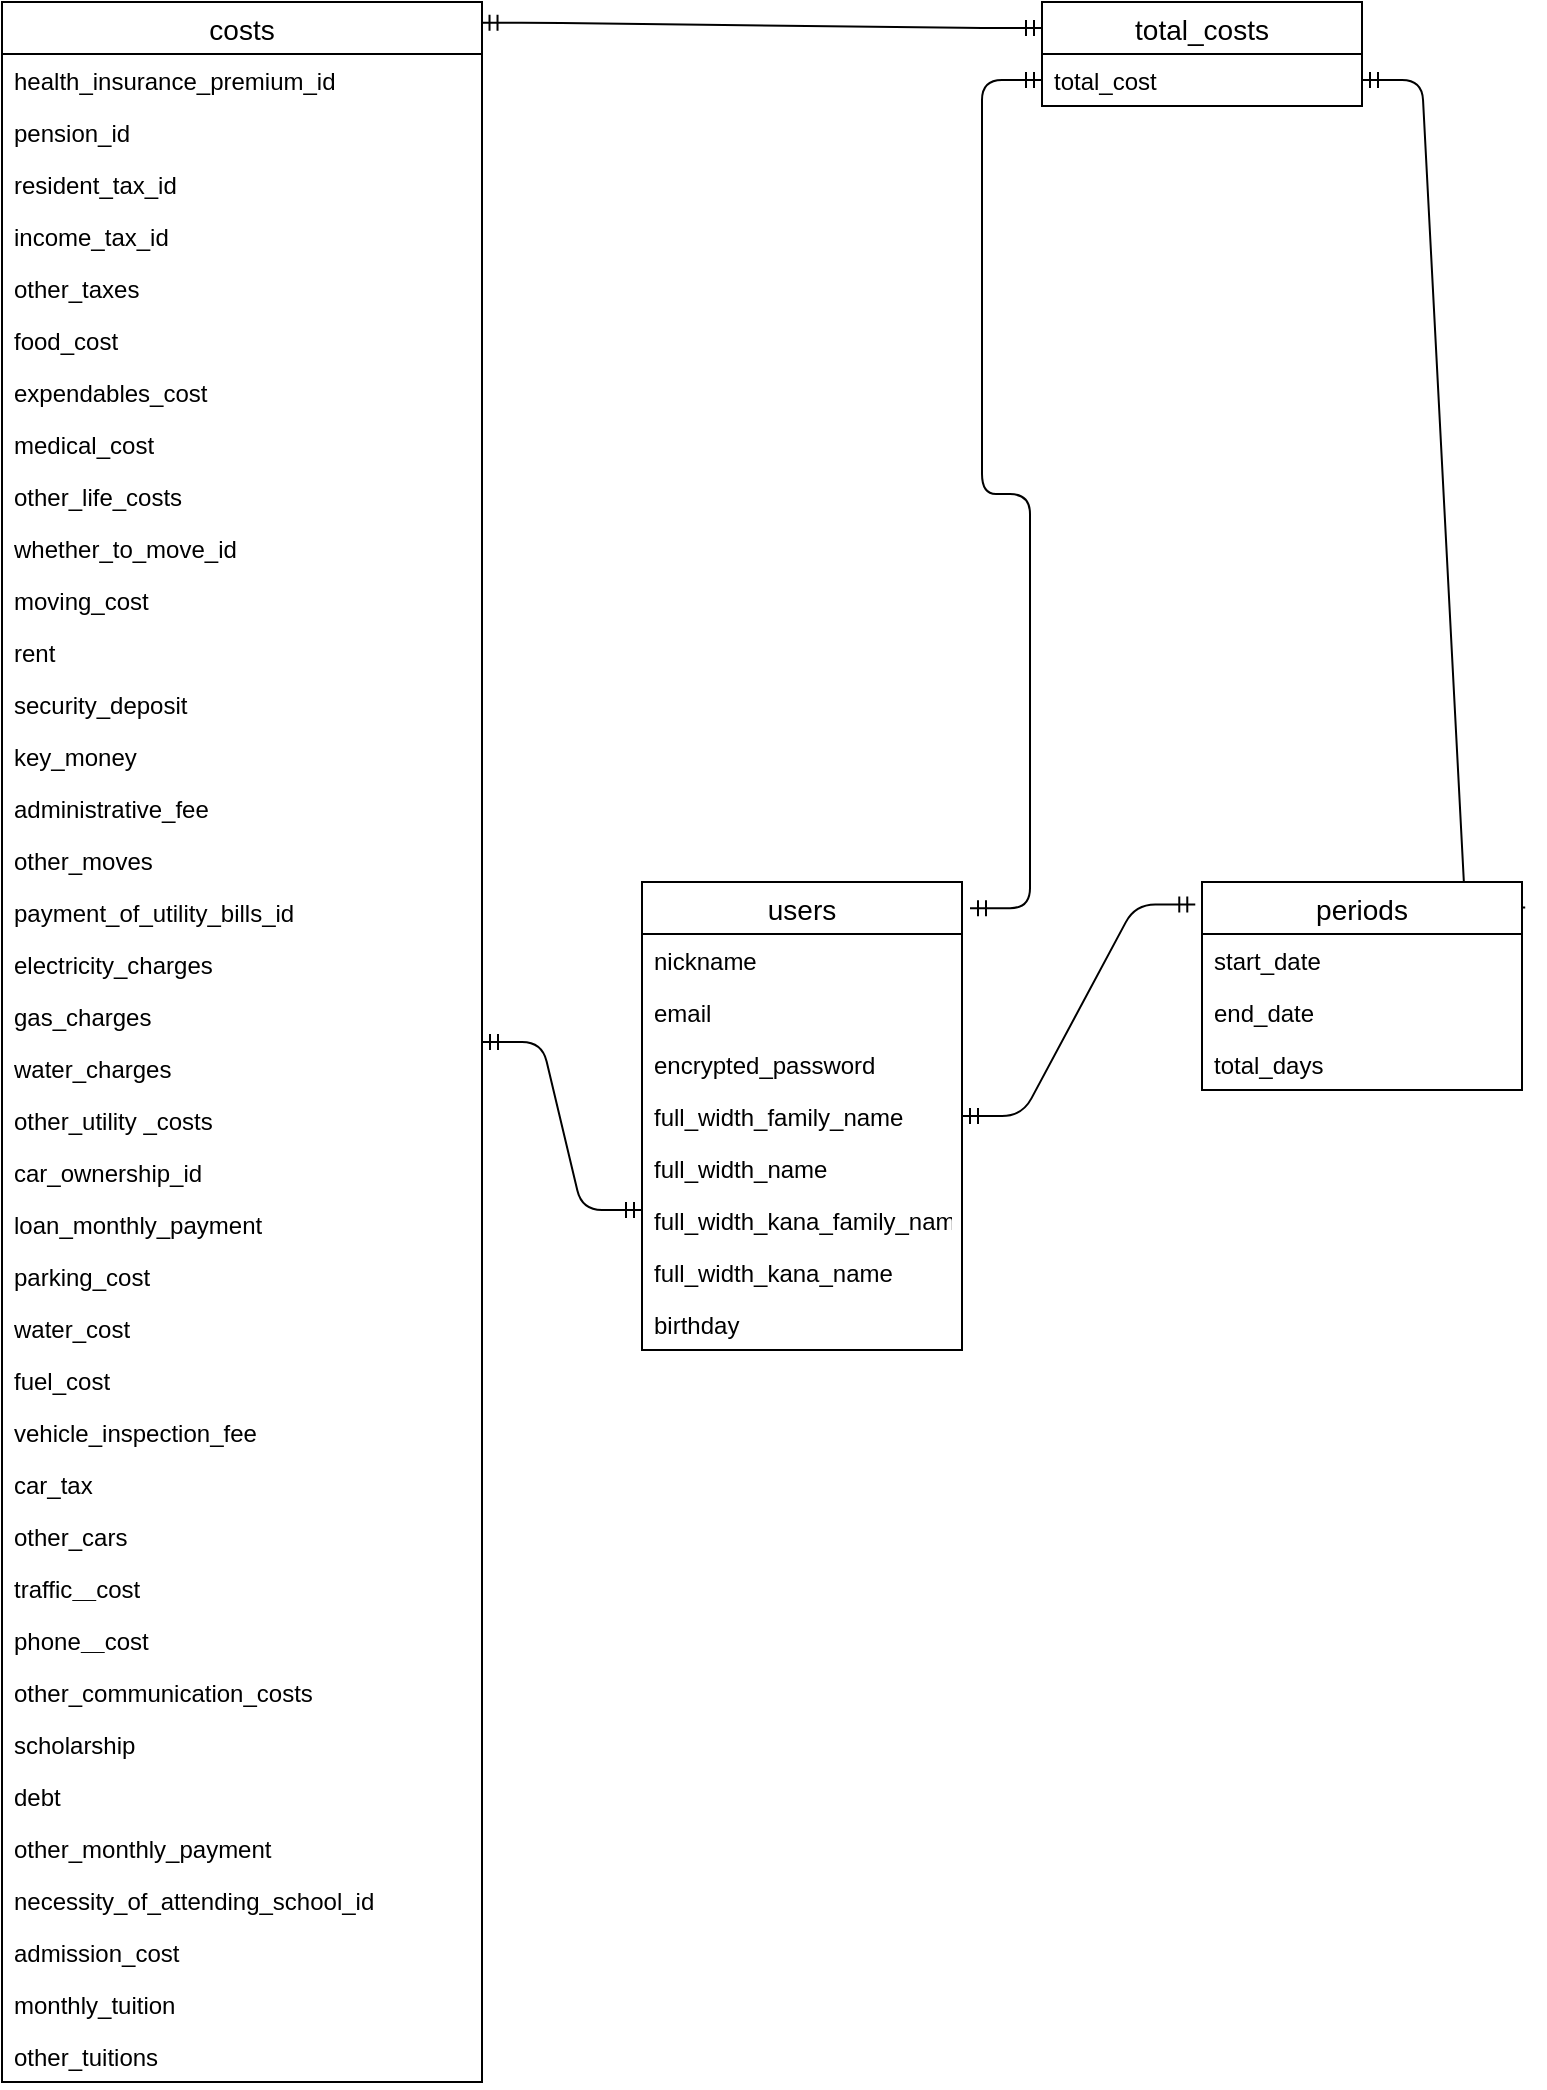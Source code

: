 <mxfile version="13.1.3">
    <diagram id="6hGFLwfOUW9BJ-s0fimq" name="Page-1">
        <mxGraphModel dx="586" dy="859" grid="1" gridSize="10" guides="1" tooltips="1" connect="1" arrows="1" fold="1" page="1" pageScale="1" pageWidth="827" pageHeight="1169" math="0" shadow="0">
            <root>
                <mxCell id="0"/>
                <mxCell id="1" parent="0"/>
                <mxCell id="93" value="" style="edgeStyle=entityRelationEdgeStyle;fontSize=12;html=1;endArrow=ERmandOne;startArrow=ERmandOne;entryX=0;entryY=0.308;entryDx=0;entryDy=0;entryPerimeter=0;" edge="1" parent="1" source="2" target="90">
                    <mxGeometry width="100" height="100" relative="1" as="geometry">
                        <mxPoint x="280" y="150" as="sourcePoint"/>
                        <mxPoint x="550" y="604" as="targetPoint"/>
                    </mxGeometry>
                </mxCell>
                <mxCell id="98" value="" style="edgeStyle=entityRelationEdgeStyle;fontSize=12;html=1;endArrow=ERmandOne;startArrow=ERmandOne;entryX=0;entryY=0.25;entryDx=0;entryDy=0;exitX=0.999;exitY=0.01;exitDx=0;exitDy=0;exitPerimeter=0;" edge="1" parent="1" source="2" target="80">
                    <mxGeometry width="100" height="100" relative="1" as="geometry">
                        <mxPoint x="282" y="106" as="sourcePoint"/>
                        <mxPoint x="554" y="100.008" as="targetPoint"/>
                    </mxGeometry>
                </mxCell>
                <mxCell id="80" value="total_costs" style="swimlane;fontStyle=0;childLayout=stackLayout;horizontal=1;startSize=26;horizontalStack=0;resizeParent=1;resizeParentMax=0;resizeLast=0;collapsible=1;marginBottom=0;align=center;fontSize=14;" vertex="1" parent="1">
                    <mxGeometry x="560" y="80" width="160" height="52" as="geometry"/>
                </mxCell>
                <mxCell id="81" value="total_cost" style="text;strokeColor=none;fillColor=none;spacingLeft=4;spacingRight=4;overflow=hidden;rotatable=0;points=[[0,0.5],[1,0.5]];portConstraint=eastwest;fontSize=12;" vertex="1" parent="80">
                    <mxGeometry y="26" width="160" height="26" as="geometry"/>
                </mxCell>
                <mxCell id="2" value="costs" style="swimlane;fontStyle=0;childLayout=stackLayout;horizontal=1;startSize=26;horizontalStack=0;resizeParent=1;resizeParentMax=0;resizeLast=0;collapsible=1;marginBottom=0;align=center;fontSize=14;" vertex="1" parent="1">
                    <mxGeometry x="40" y="80" width="240" height="1040" as="geometry">
                        <mxRectangle x="50" y="90" width="60" height="26" as="alternateBounds"/>
                    </mxGeometry>
                </mxCell>
                <mxCell id="3" value="health_insurance_premium_id" style="text;strokeColor=none;fillColor=none;spacingLeft=4;spacingRight=4;overflow=hidden;rotatable=0;points=[[0,0.5],[1,0.5]];portConstraint=eastwest;fontSize=12;" vertex="1" parent="2">
                    <mxGeometry y="26" width="240" height="26" as="geometry"/>
                </mxCell>
                <mxCell id="4" value="pension_id" style="text;strokeColor=none;fillColor=none;spacingLeft=4;spacingRight=4;overflow=hidden;rotatable=0;points=[[0,0.5],[1,0.5]];portConstraint=eastwest;fontSize=12;" vertex="1" parent="2">
                    <mxGeometry y="52" width="240" height="26" as="geometry"/>
                </mxCell>
                <mxCell id="5" value="resident_tax_id" style="text;strokeColor=none;fillColor=none;spacingLeft=4;spacingRight=4;overflow=hidden;rotatable=0;points=[[0,0.5],[1,0.5]];portConstraint=eastwest;fontSize=12;" vertex="1" parent="2">
                    <mxGeometry y="78" width="240" height="26" as="geometry"/>
                </mxCell>
                <mxCell id="11" value="income_tax_id " style="text;strokeColor=none;fillColor=none;spacingLeft=4;spacingRight=4;overflow=hidden;rotatable=0;points=[[0,0.5],[1,0.5]];portConstraint=eastwest;fontSize=12;" vertex="1" parent="2">
                    <mxGeometry y="104" width="240" height="26" as="geometry"/>
                </mxCell>
                <mxCell id="12" value="other_taxes" style="text;strokeColor=none;fillColor=none;spacingLeft=4;spacingRight=4;overflow=hidden;rotatable=0;points=[[0,0.5],[1,0.5]];portConstraint=eastwest;fontSize=12;" vertex="1" parent="2">
                    <mxGeometry y="130" width="240" height="26" as="geometry"/>
                </mxCell>
                <mxCell id="13" value="food_cost" style="text;strokeColor=none;fillColor=none;spacingLeft=4;spacingRight=4;overflow=hidden;rotatable=0;points=[[0,0.5],[1,0.5]];portConstraint=eastwest;fontSize=12;" vertex="1" parent="2">
                    <mxGeometry y="156" width="240" height="26" as="geometry"/>
                </mxCell>
                <mxCell id="14" value="expendables_cost" style="text;strokeColor=none;fillColor=none;spacingLeft=4;spacingRight=4;overflow=hidden;rotatable=0;points=[[0,0.5],[1,0.5]];portConstraint=eastwest;fontSize=12;" vertex="1" parent="2">
                    <mxGeometry y="182" width="240" height="26" as="geometry"/>
                </mxCell>
                <mxCell id="15" value="medical_cost" style="text;strokeColor=none;fillColor=none;spacingLeft=4;spacingRight=4;overflow=hidden;rotatable=0;points=[[0,0.5],[1,0.5]];portConstraint=eastwest;fontSize=12;" vertex="1" parent="2">
                    <mxGeometry y="208" width="240" height="26" as="geometry"/>
                </mxCell>
                <mxCell id="16" value="other_life_costs" style="text;strokeColor=none;fillColor=none;spacingLeft=4;spacingRight=4;overflow=hidden;rotatable=0;points=[[0,0.5],[1,0.5]];portConstraint=eastwest;fontSize=12;" vertex="1" parent="2">
                    <mxGeometry y="234" width="240" height="26" as="geometry"/>
                </mxCell>
                <mxCell id="17" value="whether_to_move_id" style="text;strokeColor=none;fillColor=none;spacingLeft=4;spacingRight=4;overflow=hidden;rotatable=0;points=[[0,0.5],[1,0.5]];portConstraint=eastwest;fontSize=12;" vertex="1" parent="2">
                    <mxGeometry y="260" width="240" height="26" as="geometry"/>
                </mxCell>
                <mxCell id="18" value="moving_cost " style="text;strokeColor=none;fillColor=none;spacingLeft=4;spacingRight=4;overflow=hidden;rotatable=0;points=[[0,0.5],[1,0.5]];portConstraint=eastwest;fontSize=12;" vertex="1" parent="2">
                    <mxGeometry y="286" width="240" height="26" as="geometry"/>
                </mxCell>
                <mxCell id="19" value="rent" style="text;strokeColor=none;fillColor=none;spacingLeft=4;spacingRight=4;overflow=hidden;rotatable=0;points=[[0,0.5],[1,0.5]];portConstraint=eastwest;fontSize=12;" vertex="1" parent="2">
                    <mxGeometry y="312" width="240" height="26" as="geometry"/>
                </mxCell>
                <mxCell id="74" value="security_deposit" style="text;strokeColor=none;fillColor=none;spacingLeft=4;spacingRight=4;overflow=hidden;rotatable=0;points=[[0,0.5],[1,0.5]];portConstraint=eastwest;fontSize=12;" vertex="1" parent="2">
                    <mxGeometry y="338" width="240" height="26" as="geometry"/>
                </mxCell>
                <mxCell id="20" value="key_money" style="text;strokeColor=none;fillColor=none;spacingLeft=4;spacingRight=4;overflow=hidden;rotatable=0;points=[[0,0.5],[1,0.5]];portConstraint=eastwest;fontSize=12;" vertex="1" parent="2">
                    <mxGeometry y="364" width="240" height="26" as="geometry"/>
                </mxCell>
                <mxCell id="21" value="administrative_fee" style="text;strokeColor=none;fillColor=none;spacingLeft=4;spacingRight=4;overflow=hidden;rotatable=0;points=[[0,0.5],[1,0.5]];portConstraint=eastwest;fontSize=12;" vertex="1" parent="2">
                    <mxGeometry y="390" width="240" height="26" as="geometry"/>
                </mxCell>
                <mxCell id="22" value="other_moves" style="text;strokeColor=none;fillColor=none;spacingLeft=4;spacingRight=4;overflow=hidden;rotatable=0;points=[[0,0.5],[1,0.5]];portConstraint=eastwest;fontSize=12;" vertex="1" parent="2">
                    <mxGeometry y="416" width="240" height="26" as="geometry"/>
                </mxCell>
                <mxCell id="23" value="payment_of_utility_bills_id" style="text;strokeColor=none;fillColor=none;spacingLeft=4;spacingRight=4;overflow=hidden;rotatable=0;points=[[0,0.5],[1,0.5]];portConstraint=eastwest;fontSize=12;" vertex="1" parent="2">
                    <mxGeometry y="442" width="240" height="26" as="geometry"/>
                </mxCell>
                <mxCell id="42" value="electricity_charges " style="text;strokeColor=none;fillColor=none;spacingLeft=4;spacingRight=4;overflow=hidden;rotatable=0;points=[[0,0.5],[1,0.5]];portConstraint=eastwest;fontSize=12;" vertex="1" parent="2">
                    <mxGeometry y="468" width="240" height="26" as="geometry"/>
                </mxCell>
                <mxCell id="43" value="gas_charges" style="text;strokeColor=none;fillColor=none;spacingLeft=4;spacingRight=4;overflow=hidden;rotatable=0;points=[[0,0.5],[1,0.5]];portConstraint=eastwest;fontSize=12;" vertex="1" parent="2">
                    <mxGeometry y="494" width="240" height="26" as="geometry"/>
                </mxCell>
                <mxCell id="44" value="water_charges" style="text;strokeColor=none;fillColor=none;spacingLeft=4;spacingRight=4;overflow=hidden;rotatable=0;points=[[0,0.5],[1,0.5]];portConstraint=eastwest;fontSize=12;" vertex="1" parent="2">
                    <mxGeometry y="520" width="240" height="26" as="geometry"/>
                </mxCell>
                <mxCell id="45" value="other_utility _costs" style="text;strokeColor=none;fillColor=none;spacingLeft=4;spacingRight=4;overflow=hidden;rotatable=0;points=[[0,0.5],[1,0.5]];portConstraint=eastwest;fontSize=12;" vertex="1" parent="2">
                    <mxGeometry y="546" width="240" height="26" as="geometry"/>
                </mxCell>
                <mxCell id="46" value="car_ownership_id" style="text;strokeColor=none;fillColor=none;spacingLeft=4;spacingRight=4;overflow=hidden;rotatable=0;points=[[0,0.5],[1,0.5]];portConstraint=eastwest;fontSize=12;" vertex="1" parent="2">
                    <mxGeometry y="572" width="240" height="26" as="geometry"/>
                </mxCell>
                <mxCell id="47" value="loan_monthly_payment" style="text;strokeColor=none;fillColor=none;spacingLeft=4;spacingRight=4;overflow=hidden;rotatable=0;points=[[0,0.5],[1,0.5]];portConstraint=eastwest;fontSize=12;" vertex="1" parent="2">
                    <mxGeometry y="598" width="240" height="26" as="geometry"/>
                </mxCell>
                <mxCell id="48" value="parking_cost" style="text;strokeColor=none;fillColor=none;spacingLeft=4;spacingRight=4;overflow=hidden;rotatable=0;points=[[0,0.5],[1,0.5]];portConstraint=eastwest;fontSize=12;" vertex="1" parent="2">
                    <mxGeometry y="624" width="240" height="26" as="geometry"/>
                </mxCell>
                <mxCell id="49" value="water_cost  " style="text;strokeColor=none;fillColor=none;spacingLeft=4;spacingRight=4;overflow=hidden;rotatable=0;points=[[0,0.5],[1,0.5]];portConstraint=eastwest;fontSize=12;" vertex="1" parent="2">
                    <mxGeometry y="650" width="240" height="26" as="geometry"/>
                </mxCell>
                <mxCell id="50" value="fuel_cost" style="text;strokeColor=none;fillColor=none;spacingLeft=4;spacingRight=4;overflow=hidden;rotatable=0;points=[[0,0.5],[1,0.5]];portConstraint=eastwest;fontSize=12;" vertex="1" parent="2">
                    <mxGeometry y="676" width="240" height="26" as="geometry"/>
                </mxCell>
                <mxCell id="51" value="vehicle_inspection_fee" style="text;strokeColor=none;fillColor=none;spacingLeft=4;spacingRight=4;overflow=hidden;rotatable=0;points=[[0,0.5],[1,0.5]];portConstraint=eastwest;fontSize=12;" vertex="1" parent="2">
                    <mxGeometry y="702" width="240" height="26" as="geometry"/>
                </mxCell>
                <mxCell id="52" value="car_tax" style="text;strokeColor=none;fillColor=none;spacingLeft=4;spacingRight=4;overflow=hidden;rotatable=0;points=[[0,0.5],[1,0.5]];portConstraint=eastwest;fontSize=12;" vertex="1" parent="2">
                    <mxGeometry y="728" width="240" height="26" as="geometry"/>
                </mxCell>
                <mxCell id="53" value="other_cars" style="text;strokeColor=none;fillColor=none;spacingLeft=4;spacingRight=4;overflow=hidden;rotatable=0;points=[[0,0.5],[1,0.5]];portConstraint=eastwest;fontSize=12;" vertex="1" parent="2">
                    <mxGeometry y="754" width="240" height="26" as="geometry"/>
                </mxCell>
                <mxCell id="54" value="traffic＿cost" style="text;strokeColor=none;fillColor=none;spacingLeft=4;spacingRight=4;overflow=hidden;rotatable=0;points=[[0,0.5],[1,0.5]];portConstraint=eastwest;fontSize=12;" vertex="1" parent="2">
                    <mxGeometry y="780" width="240" height="26" as="geometry"/>
                </mxCell>
                <mxCell id="55" value="phone＿cost" style="text;strokeColor=none;fillColor=none;spacingLeft=4;spacingRight=4;overflow=hidden;rotatable=0;points=[[0,0.5],[1,0.5]];portConstraint=eastwest;fontSize=12;" vertex="1" parent="2">
                    <mxGeometry y="806" width="240" height="26" as="geometry"/>
                </mxCell>
                <mxCell id="56" value="other_communication_costs" style="text;strokeColor=none;fillColor=none;spacingLeft=4;spacingRight=4;overflow=hidden;rotatable=0;points=[[0,0.5],[1,0.5]];portConstraint=eastwest;fontSize=12;" vertex="1" parent="2">
                    <mxGeometry y="832" width="240" height="26" as="geometry"/>
                </mxCell>
                <mxCell id="57" value="scholarship" style="text;strokeColor=none;fillColor=none;spacingLeft=4;spacingRight=4;overflow=hidden;rotatable=0;points=[[0,0.5],[1,0.5]];portConstraint=eastwest;fontSize=12;" vertex="1" parent="2">
                    <mxGeometry y="858" width="240" height="26" as="geometry"/>
                </mxCell>
                <mxCell id="58" value="debt" style="text;strokeColor=none;fillColor=none;spacingLeft=4;spacingRight=4;overflow=hidden;rotatable=0;points=[[0,0.5],[1,0.5]];portConstraint=eastwest;fontSize=12;" vertex="1" parent="2">
                    <mxGeometry y="884" width="240" height="26" as="geometry"/>
                </mxCell>
                <mxCell id="59" value="other_monthly_payment" style="text;strokeColor=none;fillColor=none;spacingLeft=4;spacingRight=4;overflow=hidden;rotatable=0;points=[[0,0.5],[1,0.5]];portConstraint=eastwest;fontSize=12;" vertex="1" parent="2">
                    <mxGeometry y="910" width="240" height="26" as="geometry"/>
                </mxCell>
                <mxCell id="60" value="necessity_of_attending_school_id" style="text;strokeColor=none;fillColor=none;spacingLeft=4;spacingRight=4;overflow=hidden;rotatable=0;points=[[0,0.5],[1,0.5]];portConstraint=eastwest;fontSize=12;" vertex="1" parent="2">
                    <mxGeometry y="936" width="240" height="26" as="geometry"/>
                </mxCell>
                <mxCell id="61" value="admission_cost" style="text;strokeColor=none;fillColor=none;spacingLeft=4;spacingRight=4;overflow=hidden;rotatable=0;points=[[0,0.5],[1,0.5]];portConstraint=eastwest;fontSize=12;" vertex="1" parent="2">
                    <mxGeometry y="962" width="240" height="26" as="geometry"/>
                </mxCell>
                <mxCell id="62" value="monthly_tuition" style="text;strokeColor=none;fillColor=none;spacingLeft=4;spacingRight=4;overflow=hidden;rotatable=0;points=[[0,0.5],[1,0.5]];portConstraint=eastwest;fontSize=12;" vertex="1" parent="2">
                    <mxGeometry y="988" width="240" height="26" as="geometry"/>
                </mxCell>
                <mxCell id="63" value="other_tuitions" style="text;strokeColor=none;fillColor=none;spacingLeft=4;spacingRight=4;overflow=hidden;rotatable=0;points=[[0,0.5],[1,0.5]];portConstraint=eastwest;fontSize=12;" vertex="1" parent="2">
                    <mxGeometry y="1014" width="240" height="26" as="geometry"/>
                </mxCell>
                <mxCell id="100" value="" style="edgeStyle=entityRelationEdgeStyle;fontSize=12;html=1;endArrow=ERmandOne;startArrow=ERmandOne;exitX=1.01;exitY=0.123;exitDx=0;exitDy=0;exitPerimeter=0;" edge="1" parent="1" source="75" target="81">
                    <mxGeometry width="100" height="100" relative="1" as="geometry">
                        <mxPoint x="640" y="230" as="sourcePoint"/>
                        <mxPoint x="648" y="132" as="targetPoint"/>
                    </mxGeometry>
                </mxCell>
                <mxCell id="101" value="" style="edgeStyle=entityRelationEdgeStyle;fontSize=12;html=1;endArrow=ERmandOne;startArrow=ERmandOne;entryX=-0.021;entryY=0.108;entryDx=0;entryDy=0;entryPerimeter=0;" edge="1" parent="1" source="84" target="75">
                    <mxGeometry width="100" height="100" relative="1" as="geometry">
                        <mxPoint x="722.48" y="455.992" as="sourcePoint"/>
                        <mxPoint x="560" y="330" as="targetPoint"/>
                    </mxGeometry>
                </mxCell>
                <mxCell id="102" value="" style="edgeStyle=entityRelationEdgeStyle;fontSize=12;html=1;endArrow=ERmandOne;startArrow=ERmandOne;entryX=0;entryY=0.5;entryDx=0;entryDy=0;exitX=1.025;exitY=0.056;exitDx=0;exitDy=0;exitPerimeter=0;" edge="1" parent="1" source="84" target="81">
                    <mxGeometry width="100" height="100" relative="1" as="geometry">
                        <mxPoint x="400" y="528" as="sourcePoint"/>
                        <mxPoint x="751.2" y="600" as="targetPoint"/>
                    </mxGeometry>
                </mxCell>
                <mxCell id="75" value="periods" style="swimlane;fontStyle=0;childLayout=stackLayout;horizontal=1;startSize=26;horizontalStack=0;resizeParent=1;resizeParentMax=0;resizeLast=0;collapsible=1;marginBottom=0;align=center;fontSize=14;" vertex="1" parent="1">
                    <mxGeometry x="640" y="520" width="160" height="104" as="geometry"/>
                </mxCell>
                <mxCell id="76" value="start_date" style="text;strokeColor=none;fillColor=none;spacingLeft=4;spacingRight=4;overflow=hidden;rotatable=0;points=[[0,0.5],[1,0.5]];portConstraint=eastwest;fontSize=12;" vertex="1" parent="75">
                    <mxGeometry y="26" width="160" height="26" as="geometry"/>
                </mxCell>
                <mxCell id="77" value="end_date" style="text;strokeColor=none;fillColor=none;spacingLeft=4;spacingRight=4;overflow=hidden;rotatable=0;points=[[0,0.5],[1,0.5]];portConstraint=eastwest;fontSize=12;" vertex="1" parent="75">
                    <mxGeometry y="52" width="160" height="26" as="geometry"/>
                </mxCell>
                <mxCell id="78" value="total_days" style="text;strokeColor=none;fillColor=none;spacingLeft=4;spacingRight=4;overflow=hidden;rotatable=0;points=[[0,0.5],[1,0.5]];portConstraint=eastwest;fontSize=12;" vertex="1" parent="75">
                    <mxGeometry y="78" width="160" height="26" as="geometry"/>
                </mxCell>
                <mxCell id="84" value="users" style="swimlane;fontStyle=0;childLayout=stackLayout;horizontal=1;startSize=26;horizontalStack=0;resizeParent=1;resizeParentMax=0;resizeLast=0;collapsible=1;marginBottom=0;align=center;fontSize=14;" vertex="1" parent="1">
                    <mxGeometry x="360" y="520" width="160" height="234" as="geometry"/>
                </mxCell>
                <mxCell id="85" value="nickname  " style="text;strokeColor=none;fillColor=none;spacingLeft=4;spacingRight=4;overflow=hidden;rotatable=0;points=[[0,0.5],[1,0.5]];portConstraint=eastwest;fontSize=12;" vertex="1" parent="84">
                    <mxGeometry y="26" width="160" height="26" as="geometry"/>
                </mxCell>
                <mxCell id="86" value="email" style="text;strokeColor=none;fillColor=none;spacingLeft=4;spacingRight=4;overflow=hidden;rotatable=0;points=[[0,0.5],[1,0.5]];portConstraint=eastwest;fontSize=12;" vertex="1" parent="84">
                    <mxGeometry y="52" width="160" height="26" as="geometry"/>
                </mxCell>
                <mxCell id="87" value="encrypted_password" style="text;strokeColor=none;fillColor=none;spacingLeft=4;spacingRight=4;overflow=hidden;rotatable=0;points=[[0,0.5],[1,0.5]];portConstraint=eastwest;fontSize=12;" vertex="1" parent="84">
                    <mxGeometry y="78" width="160" height="26" as="geometry"/>
                </mxCell>
                <mxCell id="88" value="full_width_family_name" style="text;strokeColor=none;fillColor=none;spacingLeft=4;spacingRight=4;overflow=hidden;rotatable=0;points=[[0,0.5],[1,0.5]];portConstraint=eastwest;fontSize=12;" vertex="1" parent="84">
                    <mxGeometry y="104" width="160" height="26" as="geometry"/>
                </mxCell>
                <mxCell id="89" value="full_width_name" style="text;strokeColor=none;fillColor=none;spacingLeft=4;spacingRight=4;overflow=hidden;rotatable=0;points=[[0,0.5],[1,0.5]];portConstraint=eastwest;fontSize=12;" vertex="1" parent="84">
                    <mxGeometry y="130" width="160" height="26" as="geometry"/>
                </mxCell>
                <mxCell id="90" value="full_width_kana_family_name" style="text;strokeColor=none;fillColor=none;spacingLeft=4;spacingRight=4;overflow=hidden;rotatable=0;points=[[0,0.5],[1,0.5]];portConstraint=eastwest;fontSize=12;" vertex="1" parent="84">
                    <mxGeometry y="156" width="160" height="26" as="geometry"/>
                </mxCell>
                <mxCell id="91" value="full_width_kana_name" style="text;strokeColor=none;fillColor=none;spacingLeft=4;spacingRight=4;overflow=hidden;rotatable=0;points=[[0,0.5],[1,0.5]];portConstraint=eastwest;fontSize=12;" vertex="1" parent="84">
                    <mxGeometry y="182" width="160" height="26" as="geometry"/>
                </mxCell>
                <mxCell id="92" value="birthday" style="text;strokeColor=none;fillColor=none;spacingLeft=4;spacingRight=4;overflow=hidden;rotatable=0;points=[[0,0.5],[1,0.5]];portConstraint=eastwest;fontSize=12;" vertex="1" parent="84">
                    <mxGeometry y="208" width="160" height="26" as="geometry"/>
                </mxCell>
            </root>
        </mxGraphModel>
    </diagram>
</mxfile>